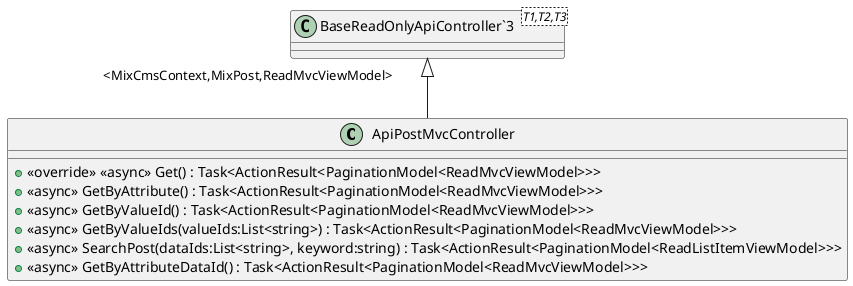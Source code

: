 @startuml
class ApiPostMvcController {
    + <<override>> <<async>> Get() : Task<ActionResult<PaginationModel<ReadMvcViewModel>>>
    + <<async>> GetByAttribute() : Task<ActionResult<PaginationModel<ReadMvcViewModel>>>
    + <<async>> GetByValueId() : Task<ActionResult<PaginationModel<ReadMvcViewModel>>>
    + <<async>> GetByValueIds(valueIds:List<string>) : Task<ActionResult<PaginationModel<ReadMvcViewModel>>>
    + <<async>> SearchPost(dataIds:List<string>, keyword:string) : Task<ActionResult<PaginationModel<ReadListItemViewModel>>>
    + <<async>> GetByAttributeDataId() : Task<ActionResult<PaginationModel<ReadMvcViewModel>>>
}
class "BaseReadOnlyApiController`3"<T1,T2,T3> {
}
"BaseReadOnlyApiController`3" "<MixCmsContext,MixPost,ReadMvcViewModel>" <|-- ApiPostMvcController
@enduml
